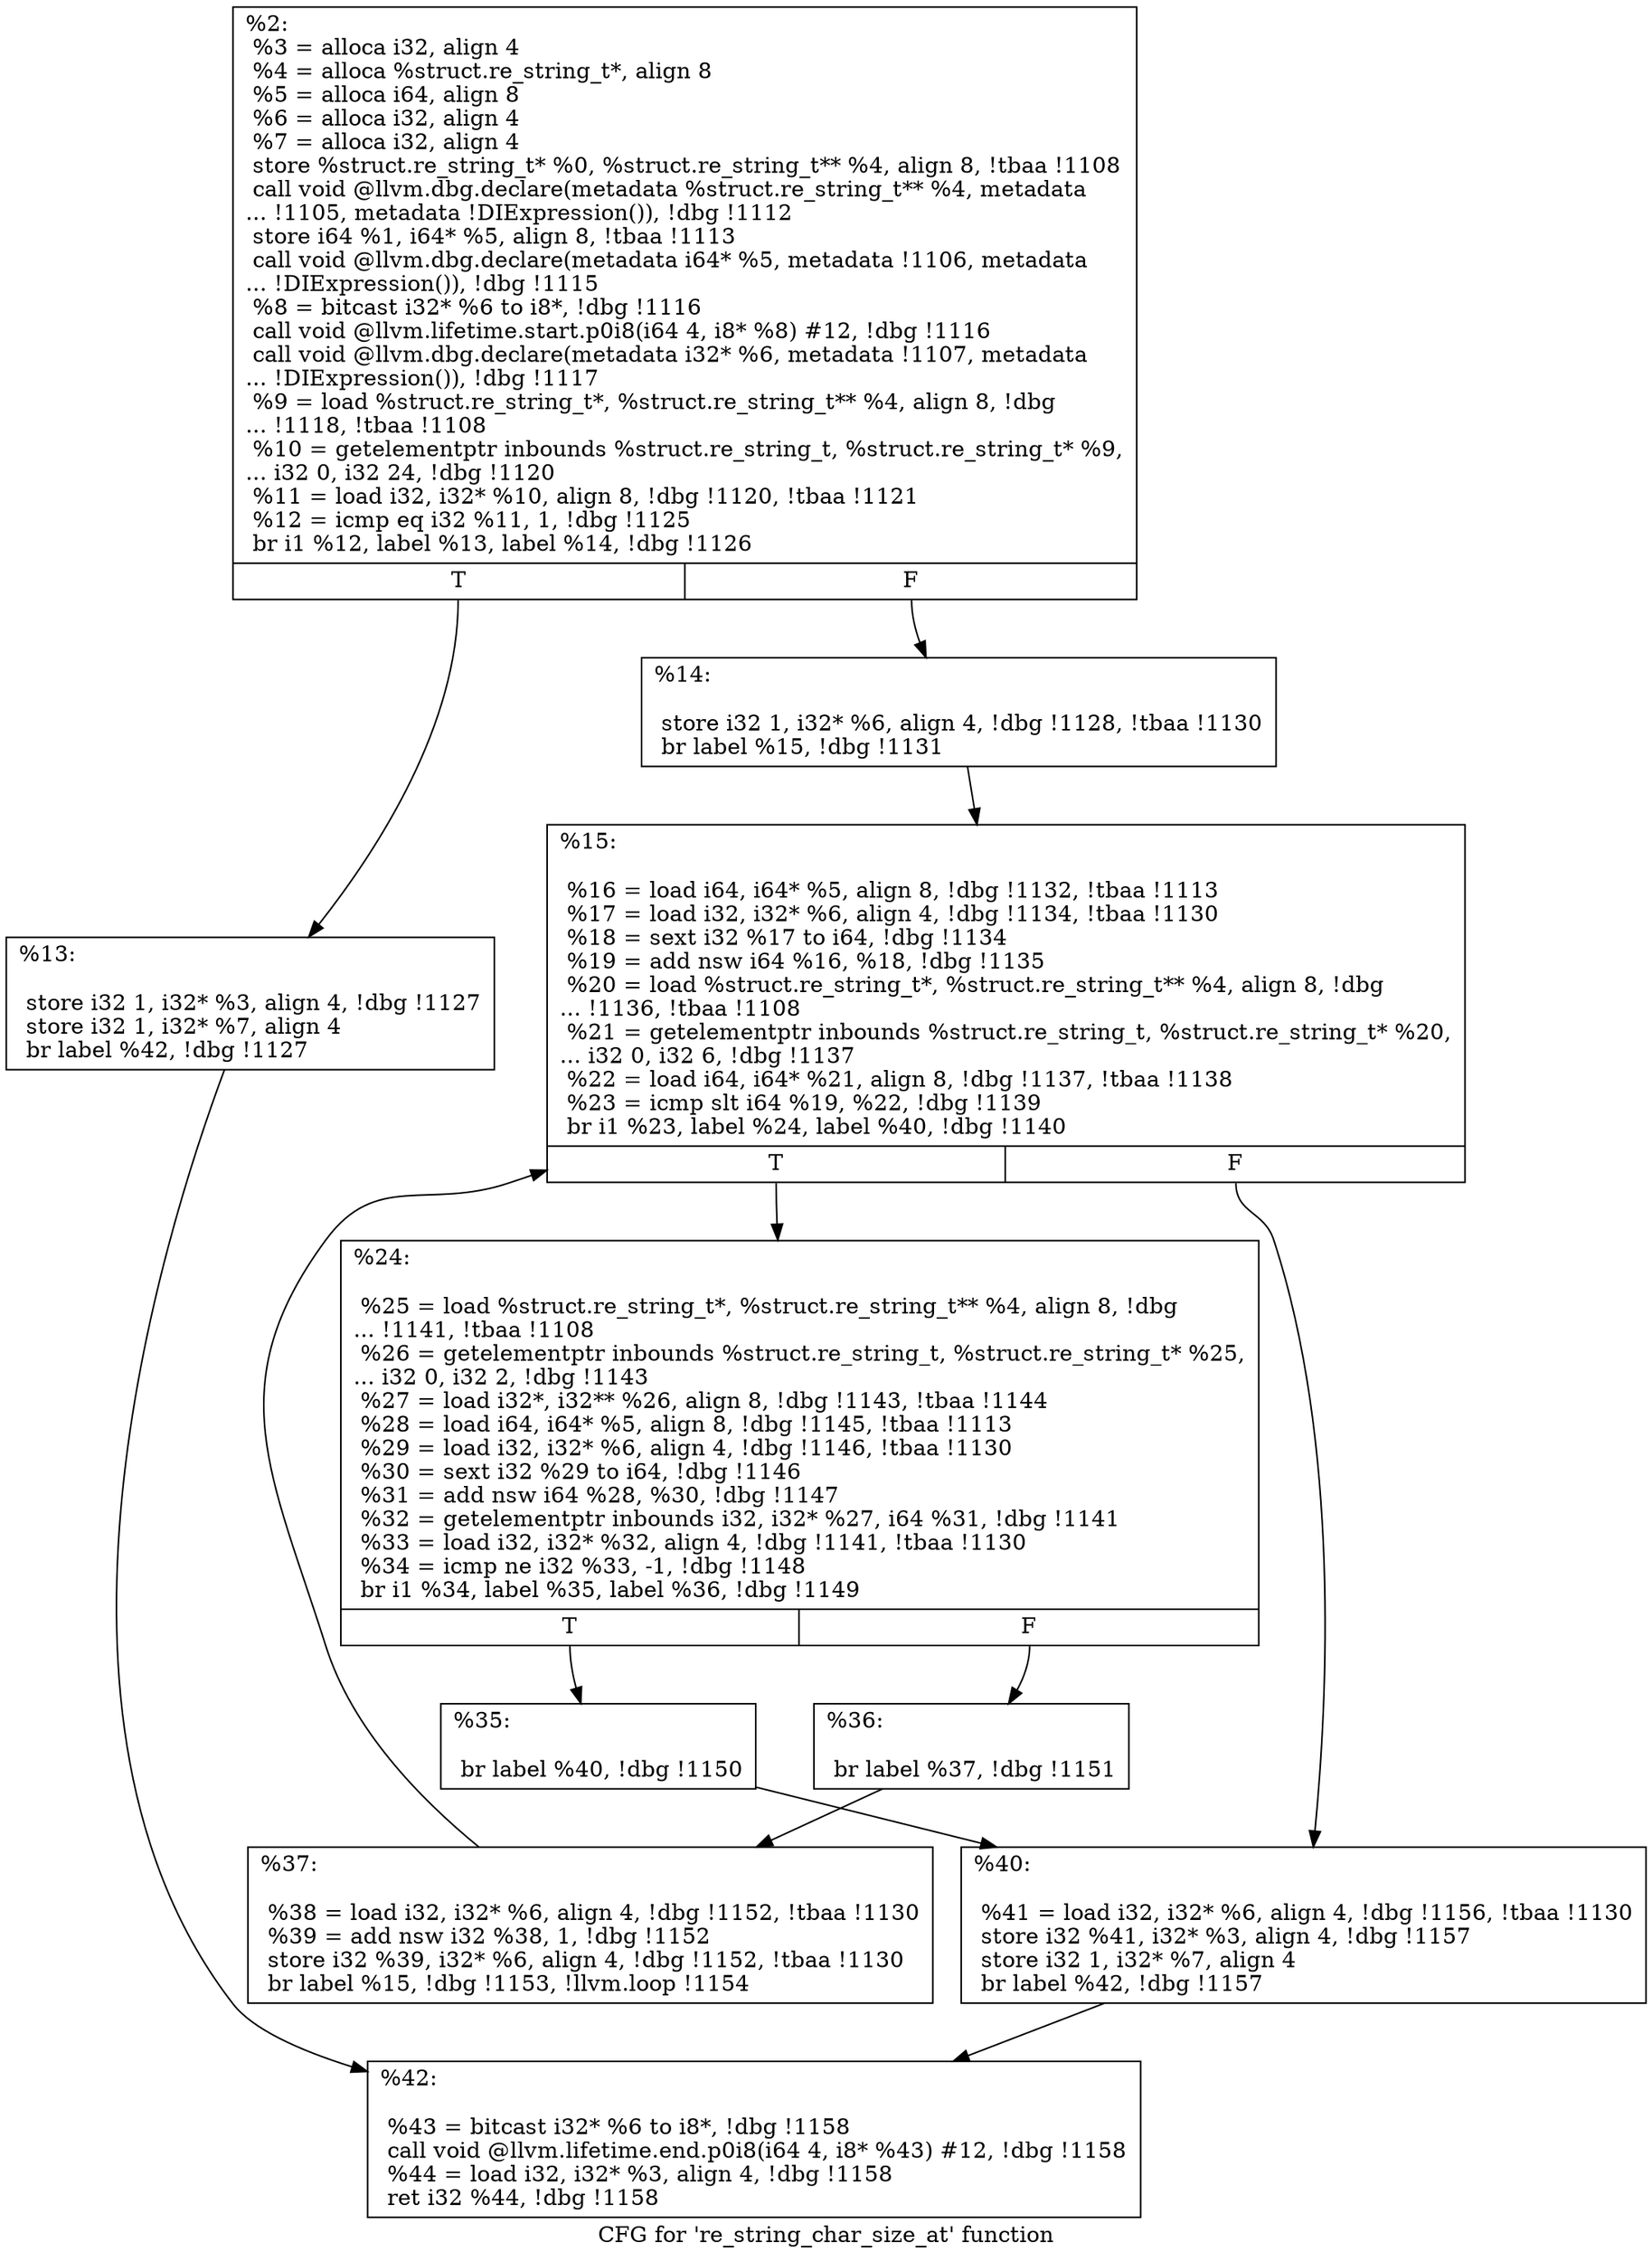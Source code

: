 digraph "CFG for 're_string_char_size_at' function" {
	label="CFG for 're_string_char_size_at' function";

	Node0xcaef90 [shape=record,label="{%2:\l  %3 = alloca i32, align 4\l  %4 = alloca %struct.re_string_t*, align 8\l  %5 = alloca i64, align 8\l  %6 = alloca i32, align 4\l  %7 = alloca i32, align 4\l  store %struct.re_string_t* %0, %struct.re_string_t** %4, align 8, !tbaa !1108\l  call void @llvm.dbg.declare(metadata %struct.re_string_t** %4, metadata\l... !1105, metadata !DIExpression()), !dbg !1112\l  store i64 %1, i64* %5, align 8, !tbaa !1113\l  call void @llvm.dbg.declare(metadata i64* %5, metadata !1106, metadata\l... !DIExpression()), !dbg !1115\l  %8 = bitcast i32* %6 to i8*, !dbg !1116\l  call void @llvm.lifetime.start.p0i8(i64 4, i8* %8) #12, !dbg !1116\l  call void @llvm.dbg.declare(metadata i32* %6, metadata !1107, metadata\l... !DIExpression()), !dbg !1117\l  %9 = load %struct.re_string_t*, %struct.re_string_t** %4, align 8, !dbg\l... !1118, !tbaa !1108\l  %10 = getelementptr inbounds %struct.re_string_t, %struct.re_string_t* %9,\l... i32 0, i32 24, !dbg !1120\l  %11 = load i32, i32* %10, align 8, !dbg !1120, !tbaa !1121\l  %12 = icmp eq i32 %11, 1, !dbg !1125\l  br i1 %12, label %13, label %14, !dbg !1126\l|{<s0>T|<s1>F}}"];
	Node0xcaef90:s0 -> Node0xcaf0a0;
	Node0xcaef90:s1 -> Node0xcaf0f0;
	Node0xcaf0a0 [shape=record,label="{%13:\l\l  store i32 1, i32* %3, align 4, !dbg !1127\l  store i32 1, i32* %7, align 4\l  br label %42, !dbg !1127\l}"];
	Node0xcaf0a0 -> Node0xcaf320;
	Node0xcaf0f0 [shape=record,label="{%14:\l\l  store i32 1, i32* %6, align 4, !dbg !1128, !tbaa !1130\l  br label %15, !dbg !1131\l}"];
	Node0xcaf0f0 -> Node0xcaf140;
	Node0xcaf140 [shape=record,label="{%15:\l\l  %16 = load i64, i64* %5, align 8, !dbg !1132, !tbaa !1113\l  %17 = load i32, i32* %6, align 4, !dbg !1134, !tbaa !1130\l  %18 = sext i32 %17 to i64, !dbg !1134\l  %19 = add nsw i64 %16, %18, !dbg !1135\l  %20 = load %struct.re_string_t*, %struct.re_string_t** %4, align 8, !dbg\l... !1136, !tbaa !1108\l  %21 = getelementptr inbounds %struct.re_string_t, %struct.re_string_t* %20,\l... i32 0, i32 6, !dbg !1137\l  %22 = load i64, i64* %21, align 8, !dbg !1137, !tbaa !1138\l  %23 = icmp slt i64 %19, %22, !dbg !1139\l  br i1 %23, label %24, label %40, !dbg !1140\l|{<s0>T|<s1>F}}"];
	Node0xcaf140:s0 -> Node0xcaf190;
	Node0xcaf140:s1 -> Node0xcaf2d0;
	Node0xcaf190 [shape=record,label="{%24:\l\l  %25 = load %struct.re_string_t*, %struct.re_string_t** %4, align 8, !dbg\l... !1141, !tbaa !1108\l  %26 = getelementptr inbounds %struct.re_string_t, %struct.re_string_t* %25,\l... i32 0, i32 2, !dbg !1143\l  %27 = load i32*, i32** %26, align 8, !dbg !1143, !tbaa !1144\l  %28 = load i64, i64* %5, align 8, !dbg !1145, !tbaa !1113\l  %29 = load i32, i32* %6, align 4, !dbg !1146, !tbaa !1130\l  %30 = sext i32 %29 to i64, !dbg !1146\l  %31 = add nsw i64 %28, %30, !dbg !1147\l  %32 = getelementptr inbounds i32, i32* %27, i64 %31, !dbg !1141\l  %33 = load i32, i32* %32, align 4, !dbg !1141, !tbaa !1130\l  %34 = icmp ne i32 %33, -1, !dbg !1148\l  br i1 %34, label %35, label %36, !dbg !1149\l|{<s0>T|<s1>F}}"];
	Node0xcaf190:s0 -> Node0xcaf1e0;
	Node0xcaf190:s1 -> Node0xcaf230;
	Node0xcaf1e0 [shape=record,label="{%35:\l\l  br label %40, !dbg !1150\l}"];
	Node0xcaf1e0 -> Node0xcaf2d0;
	Node0xcaf230 [shape=record,label="{%36:\l\l  br label %37, !dbg !1151\l}"];
	Node0xcaf230 -> Node0xcaf280;
	Node0xcaf280 [shape=record,label="{%37:\l\l  %38 = load i32, i32* %6, align 4, !dbg !1152, !tbaa !1130\l  %39 = add nsw i32 %38, 1, !dbg !1152\l  store i32 %39, i32* %6, align 4, !dbg !1152, !tbaa !1130\l  br label %15, !dbg !1153, !llvm.loop !1154\l}"];
	Node0xcaf280 -> Node0xcaf140;
	Node0xcaf2d0 [shape=record,label="{%40:\l\l  %41 = load i32, i32* %6, align 4, !dbg !1156, !tbaa !1130\l  store i32 %41, i32* %3, align 4, !dbg !1157\l  store i32 1, i32* %7, align 4\l  br label %42, !dbg !1157\l}"];
	Node0xcaf2d0 -> Node0xcaf320;
	Node0xcaf320 [shape=record,label="{%42:\l\l  %43 = bitcast i32* %6 to i8*, !dbg !1158\l  call void @llvm.lifetime.end.p0i8(i64 4, i8* %43) #12, !dbg !1158\l  %44 = load i32, i32* %3, align 4, !dbg !1158\l  ret i32 %44, !dbg !1158\l}"];
}
